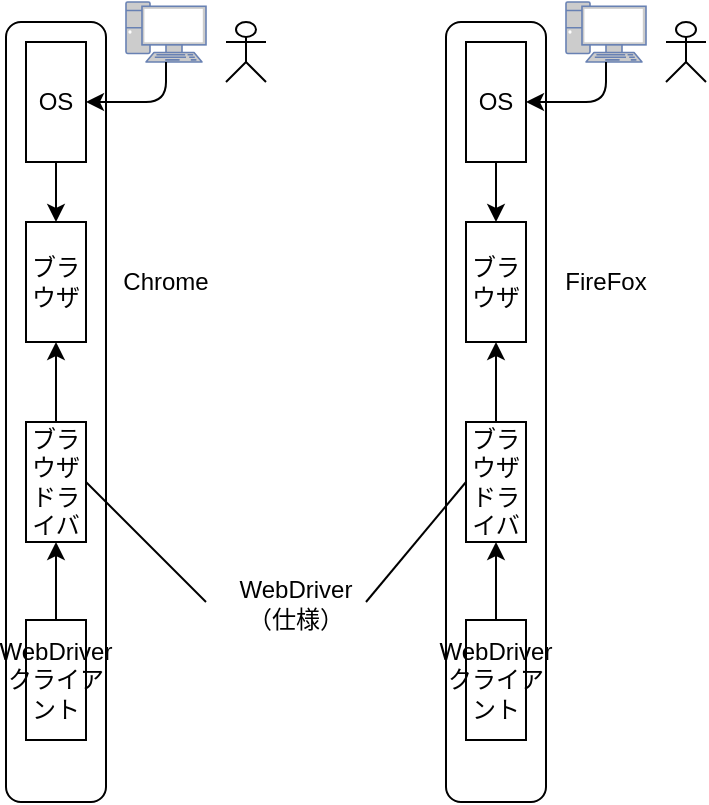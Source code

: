 <mxfile version="12.4.3" type="github" pages="1">
  <diagram id="O3OJAl31m8UNN3KJI1TL" name="Page-1">
    <mxGraphModel dx="974" dy="588" grid="1" gridSize="10" guides="1" tooltips="1" connect="1" arrows="1" fold="1" page="1" pageScale="1" pageWidth="827" pageHeight="1169" math="0" shadow="0">
      <root>
        <mxCell id="0"/>
        <mxCell id="1" parent="0"/>
        <mxCell id="z7A5kAYE_Lk59zN1APNB-1" value="" style="rounded=1;whiteSpace=wrap;html=1;" parent="1" vertex="1">
          <mxGeometry x="210" y="170" width="50" height="390" as="geometry"/>
        </mxCell>
        <mxCell id="z7A5kAYE_Lk59zN1APNB-3" value="OS" style="rounded=0;whiteSpace=wrap;html=1;" parent="1" vertex="1">
          <mxGeometry x="220" y="180" width="30" height="60" as="geometry"/>
        </mxCell>
        <mxCell id="z7A5kAYE_Lk59zN1APNB-4" value="" style="shape=umlActor;verticalLabelPosition=bottom;labelBackgroundColor=#ffffff;verticalAlign=top;html=1;outlineConnect=0;" parent="1" vertex="1">
          <mxGeometry x="320" y="170" width="20" height="30" as="geometry"/>
        </mxCell>
        <mxCell id="z7A5kAYE_Lk59zN1APNB-10" value="" style="fontColor=#0066CC;verticalAlign=top;verticalLabelPosition=bottom;labelPosition=center;align=center;html=1;outlineConnect=0;fillColor=#CCCCCC;strokeColor=#6881B3;gradientColor=none;gradientDirection=north;strokeWidth=2;shape=mxgraph.networks.pc;" parent="1" vertex="1">
          <mxGeometry x="270" y="160" width="40" height="30" as="geometry"/>
        </mxCell>
        <mxCell id="z7A5kAYE_Lk59zN1APNB-11" value="ブラウザ" style="rounded=0;whiteSpace=wrap;html=1;" parent="1" vertex="1">
          <mxGeometry x="220" y="270" width="30" height="60" as="geometry"/>
        </mxCell>
        <mxCell id="z7A5kAYE_Lk59zN1APNB-12" value="ブラウザドライバ" style="rounded=0;whiteSpace=wrap;html=1;" parent="1" vertex="1">
          <mxGeometry x="220" y="370" width="30" height="60" as="geometry"/>
        </mxCell>
        <mxCell id="z7A5kAYE_Lk59zN1APNB-13" value="WebDriverクライアント" style="rounded=0;whiteSpace=wrap;html=1;" parent="1" vertex="1">
          <mxGeometry x="220" y="469" width="30" height="60" as="geometry"/>
        </mxCell>
        <mxCell id="z7A5kAYE_Lk59zN1APNB-14" value="" style="edgeStyle=segmentEdgeStyle;endArrow=classic;html=1;exitX=0.5;exitY=1;exitDx=0;exitDy=0;exitPerimeter=0;entryX=1;entryY=0.5;entryDx=0;entryDy=0;" parent="1" source="z7A5kAYE_Lk59zN1APNB-10" target="z7A5kAYE_Lk59zN1APNB-3" edge="1">
          <mxGeometry width="50" height="50" relative="1" as="geometry">
            <mxPoint x="305" y="290" as="sourcePoint"/>
            <mxPoint x="355" y="240" as="targetPoint"/>
            <Array as="points">
              <mxPoint x="290" y="210"/>
            </Array>
          </mxGeometry>
        </mxCell>
        <mxCell id="z7A5kAYE_Lk59zN1APNB-15" value="" style="endArrow=classic;html=1;exitX=0.5;exitY=1;exitDx=0;exitDy=0;entryX=0.5;entryY=0;entryDx=0;entryDy=0;" parent="1" source="z7A5kAYE_Lk59zN1APNB-3" target="z7A5kAYE_Lk59zN1APNB-11" edge="1">
          <mxGeometry width="50" height="50" relative="1" as="geometry">
            <mxPoint x="310" y="260" as="sourcePoint"/>
            <mxPoint x="340" y="270" as="targetPoint"/>
          </mxGeometry>
        </mxCell>
        <mxCell id="z7A5kAYE_Lk59zN1APNB-16" value="" style="endArrow=classic;html=1;entryX=0.5;entryY=1;entryDx=0;entryDy=0;exitX=0.5;exitY=0;exitDx=0;exitDy=0;" parent="1" source="z7A5kAYE_Lk59zN1APNB-12" target="z7A5kAYE_Lk59zN1APNB-11" edge="1">
          <mxGeometry width="50" height="50" relative="1" as="geometry">
            <mxPoint x="245" y="280" as="sourcePoint"/>
            <mxPoint x="245" y="250" as="targetPoint"/>
          </mxGeometry>
        </mxCell>
        <mxCell id="z7A5kAYE_Lk59zN1APNB-18" value="" style="endArrow=classic;html=1;entryX=0.5;entryY=1;entryDx=0;entryDy=0;exitX=0.5;exitY=0;exitDx=0;exitDy=0;" parent="1" source="z7A5kAYE_Lk59zN1APNB-13" target="z7A5kAYE_Lk59zN1APNB-12" edge="1">
          <mxGeometry width="50" height="50" relative="1" as="geometry">
            <mxPoint x="245" y="380" as="sourcePoint"/>
            <mxPoint x="245" y="340" as="targetPoint"/>
          </mxGeometry>
        </mxCell>
        <mxCell id="z7A5kAYE_Lk59zN1APNB-19" value="Chrome" style="text;html=1;strokeColor=none;fillColor=none;align=center;verticalAlign=middle;whiteSpace=wrap;rounded=0;" parent="1" vertex="1">
          <mxGeometry x="270" y="290" width="40" height="20" as="geometry"/>
        </mxCell>
        <mxCell id="z7A5kAYE_Lk59zN1APNB-20" value="" style="rounded=1;whiteSpace=wrap;html=1;" parent="1" vertex="1">
          <mxGeometry x="430" y="170" width="50" height="390" as="geometry"/>
        </mxCell>
        <mxCell id="z7A5kAYE_Lk59zN1APNB-21" value="OS" style="rounded=0;whiteSpace=wrap;html=1;" parent="1" vertex="1">
          <mxGeometry x="440" y="180" width="30" height="60" as="geometry"/>
        </mxCell>
        <mxCell id="z7A5kAYE_Lk59zN1APNB-22" value="" style="shape=umlActor;verticalLabelPosition=bottom;labelBackgroundColor=#ffffff;verticalAlign=top;html=1;outlineConnect=0;" parent="1" vertex="1">
          <mxGeometry x="540" y="170" width="20" height="30" as="geometry"/>
        </mxCell>
        <mxCell id="z7A5kAYE_Lk59zN1APNB-23" value="" style="fontColor=#0066CC;verticalAlign=top;verticalLabelPosition=bottom;labelPosition=center;align=center;html=1;outlineConnect=0;fillColor=#CCCCCC;strokeColor=#6881B3;gradientColor=none;gradientDirection=north;strokeWidth=2;shape=mxgraph.networks.pc;" parent="1" vertex="1">
          <mxGeometry x="490" y="160" width="40" height="30" as="geometry"/>
        </mxCell>
        <mxCell id="z7A5kAYE_Lk59zN1APNB-24" value="ブラウザ" style="rounded=0;whiteSpace=wrap;html=1;" parent="1" vertex="1">
          <mxGeometry x="440" y="270" width="30" height="60" as="geometry"/>
        </mxCell>
        <mxCell id="z7A5kAYE_Lk59zN1APNB-25" value="ブラウザドライバ" style="rounded=0;whiteSpace=wrap;html=1;" parent="1" vertex="1">
          <mxGeometry x="440" y="370" width="30" height="60" as="geometry"/>
        </mxCell>
        <mxCell id="z7A5kAYE_Lk59zN1APNB-26" value="WebDriverクライアント" style="rounded=0;whiteSpace=wrap;html=1;" parent="1" vertex="1">
          <mxGeometry x="440" y="469" width="30" height="60" as="geometry"/>
        </mxCell>
        <mxCell id="z7A5kAYE_Lk59zN1APNB-27" value="" style="edgeStyle=segmentEdgeStyle;endArrow=classic;html=1;exitX=0.5;exitY=1;exitDx=0;exitDy=0;exitPerimeter=0;entryX=1;entryY=0.5;entryDx=0;entryDy=0;" parent="1" source="z7A5kAYE_Lk59zN1APNB-23" target="z7A5kAYE_Lk59zN1APNB-21" edge="1">
          <mxGeometry width="50" height="50" relative="1" as="geometry">
            <mxPoint x="525" y="290" as="sourcePoint"/>
            <mxPoint x="575" y="240" as="targetPoint"/>
            <Array as="points">
              <mxPoint x="510" y="210"/>
            </Array>
          </mxGeometry>
        </mxCell>
        <mxCell id="z7A5kAYE_Lk59zN1APNB-28" value="" style="endArrow=classic;html=1;exitX=0.5;exitY=1;exitDx=0;exitDy=0;entryX=0.5;entryY=0;entryDx=0;entryDy=0;" parent="1" source="z7A5kAYE_Lk59zN1APNB-21" target="z7A5kAYE_Lk59zN1APNB-24" edge="1">
          <mxGeometry width="50" height="50" relative="1" as="geometry">
            <mxPoint x="530" y="260" as="sourcePoint"/>
            <mxPoint x="550" y="270" as="targetPoint"/>
          </mxGeometry>
        </mxCell>
        <mxCell id="z7A5kAYE_Lk59zN1APNB-29" value="" style="endArrow=classic;html=1;entryX=0.5;entryY=1;entryDx=0;entryDy=0;exitX=0.5;exitY=0;exitDx=0;exitDy=0;" parent="1" source="z7A5kAYE_Lk59zN1APNB-25" target="z7A5kAYE_Lk59zN1APNB-24" edge="1">
          <mxGeometry width="50" height="50" relative="1" as="geometry">
            <mxPoint x="465" y="280" as="sourcePoint"/>
            <mxPoint x="465" y="250" as="targetPoint"/>
          </mxGeometry>
        </mxCell>
        <mxCell id="z7A5kAYE_Lk59zN1APNB-30" value="" style="endArrow=classic;html=1;entryX=0.5;entryY=1;entryDx=0;entryDy=0;exitX=0.5;exitY=0;exitDx=0;exitDy=0;" parent="1" source="z7A5kAYE_Lk59zN1APNB-26" target="z7A5kAYE_Lk59zN1APNB-25" edge="1">
          <mxGeometry width="50" height="50" relative="1" as="geometry">
            <mxPoint x="465" y="380" as="sourcePoint"/>
            <mxPoint x="465" y="340" as="targetPoint"/>
          </mxGeometry>
        </mxCell>
        <mxCell id="z7A5kAYE_Lk59zN1APNB-31" value="FireFox" style="text;html=1;strokeColor=none;fillColor=none;align=center;verticalAlign=middle;whiteSpace=wrap;rounded=0;" parent="1" vertex="1">
          <mxGeometry x="490" y="290" width="40" height="20" as="geometry"/>
        </mxCell>
        <mxCell id="z7A5kAYE_Lk59zN1APNB-32" value="" style="endArrow=none;html=1;entryX=0;entryY=0.5;entryDx=0;entryDy=0;" parent="1" target="z7A5kAYE_Lk59zN1APNB-25" edge="1">
          <mxGeometry width="50" height="50" relative="1" as="geometry">
            <mxPoint x="390" y="460" as="sourcePoint"/>
            <mxPoint x="260" y="580" as="targetPoint"/>
          </mxGeometry>
        </mxCell>
        <mxCell id="z7A5kAYE_Lk59zN1APNB-33" value="" style="endArrow=none;html=1;entryX=1;entryY=0.5;entryDx=0;entryDy=0;" parent="1" target="z7A5kAYE_Lk59zN1APNB-12" edge="1">
          <mxGeometry width="50" height="50" relative="1" as="geometry">
            <mxPoint x="310" y="460" as="sourcePoint"/>
            <mxPoint x="450" y="410" as="targetPoint"/>
          </mxGeometry>
        </mxCell>
        <mxCell id="z7A5kAYE_Lk59zN1APNB-34" value="WebDriver&lt;br&gt;（仕様）" style="text;html=1;strokeColor=none;fillColor=none;align=center;verticalAlign=middle;whiteSpace=wrap;rounded=0;" parent="1" vertex="1">
          <mxGeometry x="310" y="440" width="90" height="41" as="geometry"/>
        </mxCell>
      </root>
    </mxGraphModel>
  </diagram>
</mxfile>
